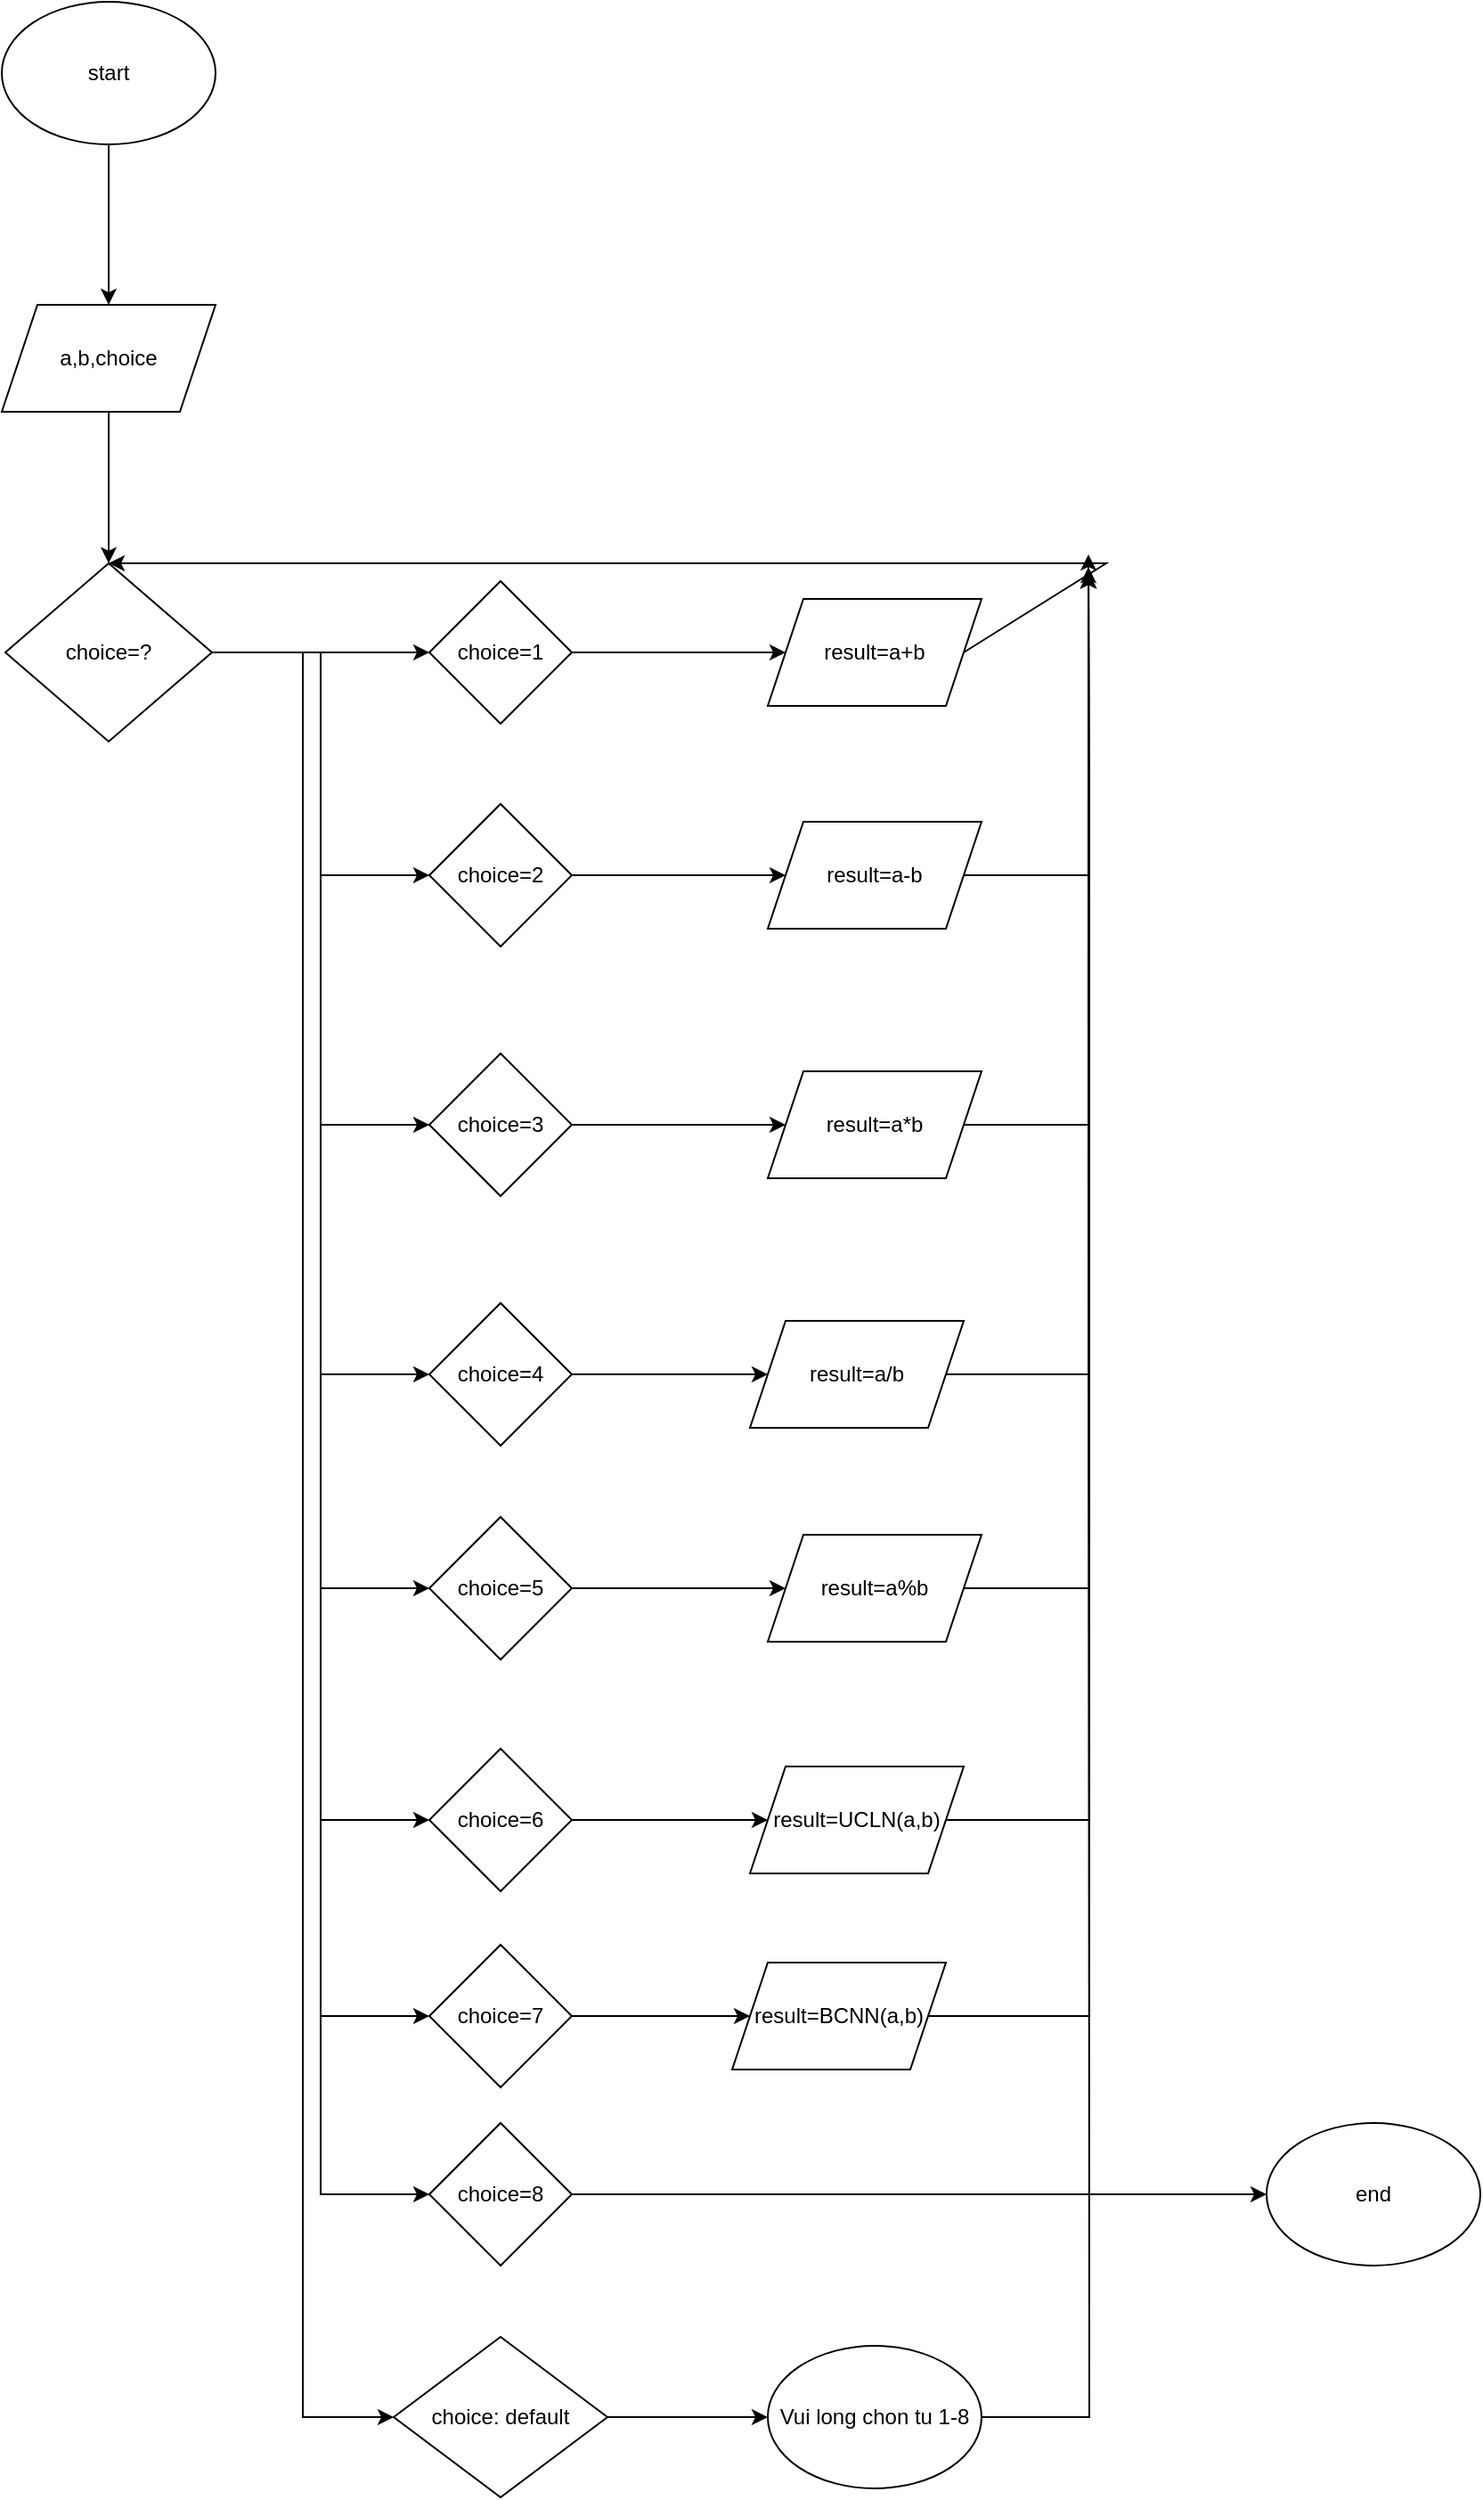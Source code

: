 <mxfile version="22.0.3" type="device">
  <diagram name="Trang-1" id="8WOk82VxNDKTeJKdt3mN">
    <mxGraphModel dx="1869" dy="1102" grid="1" gridSize="10" guides="1" tooltips="1" connect="1" arrows="1" fold="1" page="1" pageScale="1" pageWidth="827" pageHeight="1169" math="0" shadow="0">
      <root>
        <mxCell id="0" />
        <mxCell id="1" parent="0" />
        <mxCell id="_pkrtM7WGQT2VM3EGbci-3" style="edgeStyle=orthogonalEdgeStyle;rounded=0;orthogonalLoop=1;jettySize=auto;html=1;entryX=0.5;entryY=0;entryDx=0;entryDy=0;" parent="1" source="_pkrtM7WGQT2VM3EGbci-1" target="h4dxqBW4cxkd71x_Y7fE-1" edge="1">
          <mxGeometry relative="1" as="geometry">
            <mxPoint x="390" y="160" as="targetPoint" />
          </mxGeometry>
        </mxCell>
        <mxCell id="_pkrtM7WGQT2VM3EGbci-1" value="start" style="ellipse;whiteSpace=wrap;html=1;" parent="1" vertex="1">
          <mxGeometry x="320" y="20" width="120" height="80" as="geometry" />
        </mxCell>
        <mxCell id="_pkrtM7WGQT2VM3EGbci-15" value="end" style="ellipse;whiteSpace=wrap;html=1;" parent="1" vertex="1">
          <mxGeometry x="1030" y="1210" width="120" height="80" as="geometry" />
        </mxCell>
        <mxCell id="UUbNbTwEhqEFoFcRrJ-n-1" style="edgeStyle=orthogonalEdgeStyle;rounded=0;orthogonalLoop=1;jettySize=auto;html=1;exitX=0.5;exitY=1;exitDx=0;exitDy=0;" edge="1" parent="1" source="h4dxqBW4cxkd71x_Y7fE-1">
          <mxGeometry relative="1" as="geometry">
            <mxPoint x="360.091" y="230.727" as="targetPoint" />
          </mxGeometry>
        </mxCell>
        <mxCell id="UUbNbTwEhqEFoFcRrJ-n-3" style="edgeStyle=orthogonalEdgeStyle;rounded=0;orthogonalLoop=1;jettySize=auto;html=1;exitX=0.5;exitY=1;exitDx=0;exitDy=0;" edge="1" parent="1" source="h4dxqBW4cxkd71x_Y7fE-1" target="h4dxqBW4cxkd71x_Y7fE-3">
          <mxGeometry relative="1" as="geometry" />
        </mxCell>
        <mxCell id="h4dxqBW4cxkd71x_Y7fE-1" value="a,b,choice" style="shape=parallelogram;perimeter=parallelogramPerimeter;whiteSpace=wrap;html=1;fixedSize=1;" parent="1" vertex="1">
          <mxGeometry x="320" y="190" width="120" height="60" as="geometry" />
        </mxCell>
        <mxCell id="UUbNbTwEhqEFoFcRrJ-n-5" style="edgeStyle=orthogonalEdgeStyle;rounded=0;orthogonalLoop=1;jettySize=auto;html=1;exitX=1;exitY=0.5;exitDx=0;exitDy=0;entryX=0;entryY=0.5;entryDx=0;entryDy=0;" edge="1" parent="1" source="h4dxqBW4cxkd71x_Y7fE-3" target="h4dxqBW4cxkd71x_Y7fE-4">
          <mxGeometry relative="1" as="geometry" />
        </mxCell>
        <mxCell id="UUbNbTwEhqEFoFcRrJ-n-6" style="edgeStyle=orthogonalEdgeStyle;rounded=0;orthogonalLoop=1;jettySize=auto;html=1;exitX=1;exitY=0.5;exitDx=0;exitDy=0;entryX=0;entryY=0.5;entryDx=0;entryDy=0;" edge="1" parent="1" source="h4dxqBW4cxkd71x_Y7fE-3" target="h4dxqBW4cxkd71x_Y7fE-9">
          <mxGeometry relative="1" as="geometry" />
        </mxCell>
        <mxCell id="UUbNbTwEhqEFoFcRrJ-n-7" style="edgeStyle=orthogonalEdgeStyle;rounded=0;orthogonalLoop=1;jettySize=auto;html=1;exitX=1;exitY=0.5;exitDx=0;exitDy=0;entryX=0;entryY=0.5;entryDx=0;entryDy=0;" edge="1" parent="1" source="h4dxqBW4cxkd71x_Y7fE-3" target="h4dxqBW4cxkd71x_Y7fE-12">
          <mxGeometry relative="1" as="geometry" />
        </mxCell>
        <mxCell id="UUbNbTwEhqEFoFcRrJ-n-8" style="edgeStyle=orthogonalEdgeStyle;rounded=0;orthogonalLoop=1;jettySize=auto;html=1;exitX=1;exitY=0.5;exitDx=0;exitDy=0;entryX=0;entryY=0.5;entryDx=0;entryDy=0;" edge="1" parent="1" source="h4dxqBW4cxkd71x_Y7fE-3" target="h4dxqBW4cxkd71x_Y7fE-15">
          <mxGeometry relative="1" as="geometry" />
        </mxCell>
        <mxCell id="UUbNbTwEhqEFoFcRrJ-n-9" style="edgeStyle=orthogonalEdgeStyle;rounded=0;orthogonalLoop=1;jettySize=auto;html=1;exitX=1;exitY=0.5;exitDx=0;exitDy=0;entryX=0;entryY=0.5;entryDx=0;entryDy=0;" edge="1" parent="1" source="h4dxqBW4cxkd71x_Y7fE-3" target="h4dxqBW4cxkd71x_Y7fE-18">
          <mxGeometry relative="1" as="geometry" />
        </mxCell>
        <mxCell id="UUbNbTwEhqEFoFcRrJ-n-10" style="edgeStyle=orthogonalEdgeStyle;rounded=0;orthogonalLoop=1;jettySize=auto;html=1;exitX=1;exitY=0.5;exitDx=0;exitDy=0;entryX=0;entryY=0.5;entryDx=0;entryDy=0;" edge="1" parent="1" source="h4dxqBW4cxkd71x_Y7fE-3" target="h4dxqBW4cxkd71x_Y7fE-22">
          <mxGeometry relative="1" as="geometry" />
        </mxCell>
        <mxCell id="UUbNbTwEhqEFoFcRrJ-n-11" style="edgeStyle=orthogonalEdgeStyle;rounded=0;orthogonalLoop=1;jettySize=auto;html=1;exitX=1;exitY=0.5;exitDx=0;exitDy=0;entryX=0;entryY=0.5;entryDx=0;entryDy=0;" edge="1" parent="1" source="h4dxqBW4cxkd71x_Y7fE-3" target="h4dxqBW4cxkd71x_Y7fE-25">
          <mxGeometry relative="1" as="geometry" />
        </mxCell>
        <mxCell id="UUbNbTwEhqEFoFcRrJ-n-12" style="edgeStyle=orthogonalEdgeStyle;rounded=0;orthogonalLoop=1;jettySize=auto;html=1;exitX=1;exitY=0.5;exitDx=0;exitDy=0;entryX=0;entryY=0.5;entryDx=0;entryDy=0;" edge="1" parent="1" source="h4dxqBW4cxkd71x_Y7fE-3" target="h4dxqBW4cxkd71x_Y7fE-28">
          <mxGeometry relative="1" as="geometry" />
        </mxCell>
        <mxCell id="UUbNbTwEhqEFoFcRrJ-n-13" style="edgeStyle=orthogonalEdgeStyle;rounded=0;orthogonalLoop=1;jettySize=auto;html=1;exitX=1;exitY=0.5;exitDx=0;exitDy=0;entryX=0;entryY=0.5;entryDx=0;entryDy=0;" edge="1" parent="1" source="h4dxqBW4cxkd71x_Y7fE-3" target="h4dxqBW4cxkd71x_Y7fE-31">
          <mxGeometry relative="1" as="geometry" />
        </mxCell>
        <mxCell id="h4dxqBW4cxkd71x_Y7fE-3" value="choice=?" style="rhombus;whiteSpace=wrap;html=1;" parent="1" vertex="1">
          <mxGeometry x="322" y="335" width="116" height="100" as="geometry" />
        </mxCell>
        <mxCell id="h4dxqBW4cxkd71x_Y7fE-7" style="edgeStyle=orthogonalEdgeStyle;rounded=0;orthogonalLoop=1;jettySize=auto;html=1;" parent="1" source="h4dxqBW4cxkd71x_Y7fE-4" target="h4dxqBW4cxkd71x_Y7fE-6" edge="1">
          <mxGeometry relative="1" as="geometry" />
        </mxCell>
        <mxCell id="h4dxqBW4cxkd71x_Y7fE-4" value="choice=1" style="rhombus;whiteSpace=wrap;html=1;" parent="1" vertex="1">
          <mxGeometry x="560" y="345" width="80" height="80" as="geometry" />
        </mxCell>
        <mxCell id="UUbNbTwEhqEFoFcRrJ-n-14" style="edgeStyle=orthogonalEdgeStyle;rounded=0;orthogonalLoop=1;jettySize=auto;html=1;exitX=0.5;exitY=0;exitDx=0;exitDy=0;" edge="1" parent="1" source="h4dxqBW4cxkd71x_Y7fE-6">
          <mxGeometry relative="1" as="geometry">
            <mxPoint x="809.182" y="354.364" as="targetPoint" />
          </mxGeometry>
        </mxCell>
        <mxCell id="h4dxqBW4cxkd71x_Y7fE-6" value="result=a+b" style="shape=parallelogram;perimeter=parallelogramPerimeter;whiteSpace=wrap;html=1;fixedSize=1;" parent="1" vertex="1">
          <mxGeometry x="750" y="355" width="120" height="60" as="geometry" />
        </mxCell>
        <mxCell id="h4dxqBW4cxkd71x_Y7fE-8" style="edgeStyle=orthogonalEdgeStyle;rounded=0;orthogonalLoop=1;jettySize=auto;html=1;" parent="1" source="h4dxqBW4cxkd71x_Y7fE-9" target="h4dxqBW4cxkd71x_Y7fE-10" edge="1">
          <mxGeometry relative="1" as="geometry" />
        </mxCell>
        <mxCell id="h4dxqBW4cxkd71x_Y7fE-9" value="choice=2" style="rhombus;whiteSpace=wrap;html=1;" parent="1" vertex="1">
          <mxGeometry x="560" y="470" width="80" height="80" as="geometry" />
        </mxCell>
        <mxCell id="UUbNbTwEhqEFoFcRrJ-n-20" style="edgeStyle=orthogonalEdgeStyle;rounded=0;orthogonalLoop=1;jettySize=auto;html=1;exitX=1;exitY=0.5;exitDx=0;exitDy=0;" edge="1" parent="1" source="h4dxqBW4cxkd71x_Y7fE-10">
          <mxGeometry relative="1" as="geometry">
            <mxPoint x="930" y="330" as="targetPoint" />
          </mxGeometry>
        </mxCell>
        <mxCell id="h4dxqBW4cxkd71x_Y7fE-10" value="result=a-b" style="shape=parallelogram;perimeter=parallelogramPerimeter;whiteSpace=wrap;html=1;fixedSize=1;" parent="1" vertex="1">
          <mxGeometry x="750" y="480" width="120" height="60" as="geometry" />
        </mxCell>
        <mxCell id="h4dxqBW4cxkd71x_Y7fE-11" style="edgeStyle=orthogonalEdgeStyle;rounded=0;orthogonalLoop=1;jettySize=auto;html=1;" parent="1" source="h4dxqBW4cxkd71x_Y7fE-12" target="h4dxqBW4cxkd71x_Y7fE-13" edge="1">
          <mxGeometry relative="1" as="geometry" />
        </mxCell>
        <mxCell id="h4dxqBW4cxkd71x_Y7fE-12" value="choice=3" style="rhombus;whiteSpace=wrap;html=1;" parent="1" vertex="1">
          <mxGeometry x="560" y="610" width="80" height="80" as="geometry" />
        </mxCell>
        <mxCell id="UUbNbTwEhqEFoFcRrJ-n-21" style="edgeStyle=orthogonalEdgeStyle;rounded=0;orthogonalLoop=1;jettySize=auto;html=1;exitX=1;exitY=0.5;exitDx=0;exitDy=0;" edge="1" parent="1" source="h4dxqBW4cxkd71x_Y7fE-13">
          <mxGeometry relative="1" as="geometry">
            <mxPoint x="930" y="340" as="targetPoint" />
          </mxGeometry>
        </mxCell>
        <mxCell id="h4dxqBW4cxkd71x_Y7fE-13" value="result=a*b" style="shape=parallelogram;perimeter=parallelogramPerimeter;whiteSpace=wrap;html=1;fixedSize=1;" parent="1" vertex="1">
          <mxGeometry x="750" y="620" width="120" height="60" as="geometry" />
        </mxCell>
        <mxCell id="h4dxqBW4cxkd71x_Y7fE-14" style="edgeStyle=orthogonalEdgeStyle;rounded=0;orthogonalLoop=1;jettySize=auto;html=1;" parent="1" source="h4dxqBW4cxkd71x_Y7fE-15" target="h4dxqBW4cxkd71x_Y7fE-16" edge="1">
          <mxGeometry relative="1" as="geometry" />
        </mxCell>
        <mxCell id="h4dxqBW4cxkd71x_Y7fE-15" value="choice=4" style="rhombus;whiteSpace=wrap;html=1;" parent="1" vertex="1">
          <mxGeometry x="560" y="750" width="80" height="80" as="geometry" />
        </mxCell>
        <mxCell id="UUbNbTwEhqEFoFcRrJ-n-22" style="edgeStyle=orthogonalEdgeStyle;rounded=0;orthogonalLoop=1;jettySize=auto;html=1;exitX=1;exitY=0.5;exitDx=0;exitDy=0;" edge="1" parent="1" source="h4dxqBW4cxkd71x_Y7fE-16">
          <mxGeometry relative="1" as="geometry">
            <mxPoint x="930" y="340" as="targetPoint" />
          </mxGeometry>
        </mxCell>
        <mxCell id="h4dxqBW4cxkd71x_Y7fE-16" value="result=a/b" style="shape=parallelogram;perimeter=parallelogramPerimeter;whiteSpace=wrap;html=1;fixedSize=1;" parent="1" vertex="1">
          <mxGeometry x="740" y="760" width="120" height="60" as="geometry" />
        </mxCell>
        <mxCell id="h4dxqBW4cxkd71x_Y7fE-17" style="edgeStyle=orthogonalEdgeStyle;rounded=0;orthogonalLoop=1;jettySize=auto;html=1;" parent="1" source="h4dxqBW4cxkd71x_Y7fE-18" target="h4dxqBW4cxkd71x_Y7fE-19" edge="1">
          <mxGeometry relative="1" as="geometry" />
        </mxCell>
        <mxCell id="h4dxqBW4cxkd71x_Y7fE-18" value="choice=5" style="rhombus;whiteSpace=wrap;html=1;" parent="1" vertex="1">
          <mxGeometry x="560" y="870" width="80" height="80" as="geometry" />
        </mxCell>
        <mxCell id="UUbNbTwEhqEFoFcRrJ-n-23" style="edgeStyle=orthogonalEdgeStyle;rounded=0;orthogonalLoop=1;jettySize=auto;html=1;exitX=1;exitY=0.5;exitDx=0;exitDy=0;" edge="1" parent="1" source="h4dxqBW4cxkd71x_Y7fE-19">
          <mxGeometry relative="1" as="geometry">
            <mxPoint x="930" y="340" as="targetPoint" />
          </mxGeometry>
        </mxCell>
        <mxCell id="h4dxqBW4cxkd71x_Y7fE-19" value="result=a%b" style="shape=parallelogram;perimeter=parallelogramPerimeter;whiteSpace=wrap;html=1;fixedSize=1;" parent="1" vertex="1">
          <mxGeometry x="750" y="880" width="120" height="60" as="geometry" />
        </mxCell>
        <mxCell id="h4dxqBW4cxkd71x_Y7fE-21" style="edgeStyle=orthogonalEdgeStyle;rounded=0;orthogonalLoop=1;jettySize=auto;html=1;" parent="1" source="h4dxqBW4cxkd71x_Y7fE-22" target="h4dxqBW4cxkd71x_Y7fE-23" edge="1">
          <mxGeometry relative="1" as="geometry" />
        </mxCell>
        <mxCell id="h4dxqBW4cxkd71x_Y7fE-22" value="choice=6" style="rhombus;whiteSpace=wrap;html=1;" parent="1" vertex="1">
          <mxGeometry x="560" y="1000" width="80" height="80" as="geometry" />
        </mxCell>
        <mxCell id="UUbNbTwEhqEFoFcRrJ-n-24" style="edgeStyle=orthogonalEdgeStyle;rounded=0;orthogonalLoop=1;jettySize=auto;html=1;exitX=1;exitY=0.5;exitDx=0;exitDy=0;" edge="1" parent="1" source="h4dxqBW4cxkd71x_Y7fE-23">
          <mxGeometry relative="1" as="geometry">
            <mxPoint x="930" y="340" as="targetPoint" />
          </mxGeometry>
        </mxCell>
        <mxCell id="h4dxqBW4cxkd71x_Y7fE-23" value="result=UCLN(a,b)" style="shape=parallelogram;perimeter=parallelogramPerimeter;whiteSpace=wrap;html=1;fixedSize=1;" parent="1" vertex="1">
          <mxGeometry x="740" y="1010" width="120" height="60" as="geometry" />
        </mxCell>
        <mxCell id="h4dxqBW4cxkd71x_Y7fE-24" style="edgeStyle=orthogonalEdgeStyle;rounded=0;orthogonalLoop=1;jettySize=auto;html=1;" parent="1" source="h4dxqBW4cxkd71x_Y7fE-25" target="h4dxqBW4cxkd71x_Y7fE-26" edge="1">
          <mxGeometry relative="1" as="geometry" />
        </mxCell>
        <mxCell id="h4dxqBW4cxkd71x_Y7fE-25" value="choice=7" style="rhombus;whiteSpace=wrap;html=1;" parent="1" vertex="1">
          <mxGeometry x="560" y="1110" width="80" height="80" as="geometry" />
        </mxCell>
        <mxCell id="UUbNbTwEhqEFoFcRrJ-n-25" style="edgeStyle=orthogonalEdgeStyle;rounded=0;orthogonalLoop=1;jettySize=auto;html=1;exitX=1;exitY=0.5;exitDx=0;exitDy=0;" edge="1" parent="1" source="h4dxqBW4cxkd71x_Y7fE-26">
          <mxGeometry relative="1" as="geometry">
            <mxPoint x="930" y="340" as="targetPoint" />
          </mxGeometry>
        </mxCell>
        <mxCell id="h4dxqBW4cxkd71x_Y7fE-26" value="result=BCNN(a,b)" style="shape=parallelogram;perimeter=parallelogramPerimeter;whiteSpace=wrap;html=1;fixedSize=1;" parent="1" vertex="1">
          <mxGeometry x="730" y="1120" width="120" height="60" as="geometry" />
        </mxCell>
        <mxCell id="h4dxqBW4cxkd71x_Y7fE-27" style="edgeStyle=orthogonalEdgeStyle;rounded=0;orthogonalLoop=1;jettySize=auto;html=1;entryX=0;entryY=0.5;entryDx=0;entryDy=0;" parent="1" source="h4dxqBW4cxkd71x_Y7fE-28" target="_pkrtM7WGQT2VM3EGbci-15" edge="1">
          <mxGeometry relative="1" as="geometry">
            <mxPoint x="740" y="1250" as="targetPoint" />
          </mxGeometry>
        </mxCell>
        <mxCell id="h4dxqBW4cxkd71x_Y7fE-28" value="choice=8" style="rhombus;whiteSpace=wrap;html=1;" parent="1" vertex="1">
          <mxGeometry x="560" y="1210" width="80" height="80" as="geometry" />
        </mxCell>
        <mxCell id="h4dxqBW4cxkd71x_Y7fE-30" style="edgeStyle=orthogonalEdgeStyle;rounded=0;orthogonalLoop=1;jettySize=auto;html=1;entryX=0;entryY=0.5;entryDx=0;entryDy=0;" parent="1" source="h4dxqBW4cxkd71x_Y7fE-31" target="h4dxqBW4cxkd71x_Y7fE-42" edge="1">
          <mxGeometry relative="1" as="geometry">
            <mxPoint x="740" y="1370" as="targetPoint" />
          </mxGeometry>
        </mxCell>
        <mxCell id="h4dxqBW4cxkd71x_Y7fE-31" value="choice: default" style="rhombus;whiteSpace=wrap;html=1;" parent="1" vertex="1">
          <mxGeometry x="540" y="1330" width="120" height="90" as="geometry" />
        </mxCell>
        <mxCell id="UUbNbTwEhqEFoFcRrJ-n-26" style="edgeStyle=orthogonalEdgeStyle;rounded=0;orthogonalLoop=1;jettySize=auto;html=1;exitX=1;exitY=0.5;exitDx=0;exitDy=0;" edge="1" parent="1" source="h4dxqBW4cxkd71x_Y7fE-42">
          <mxGeometry relative="1" as="geometry">
            <mxPoint x="930" y="337.091" as="targetPoint" />
          </mxGeometry>
        </mxCell>
        <mxCell id="h4dxqBW4cxkd71x_Y7fE-42" value="Vui long chon tu 1-8" style="ellipse;whiteSpace=wrap;html=1;" parent="1" vertex="1">
          <mxGeometry x="750" y="1335" width="120" height="80" as="geometry" />
        </mxCell>
        <mxCell id="UUbNbTwEhqEFoFcRrJ-n-19" value="" style="endArrow=classic;html=1;rounded=0;entryX=0.5;entryY=0;entryDx=0;entryDy=0;exitX=1;exitY=0.5;exitDx=0;exitDy=0;" edge="1" parent="1" source="h4dxqBW4cxkd71x_Y7fE-6" target="h4dxqBW4cxkd71x_Y7fE-3">
          <mxGeometry width="50" height="50" relative="1" as="geometry">
            <mxPoint x="900" y="380" as="sourcePoint" />
            <mxPoint x="950" y="330" as="targetPoint" />
            <Array as="points">
              <mxPoint x="940" y="335" />
            </Array>
          </mxGeometry>
        </mxCell>
      </root>
    </mxGraphModel>
  </diagram>
</mxfile>
